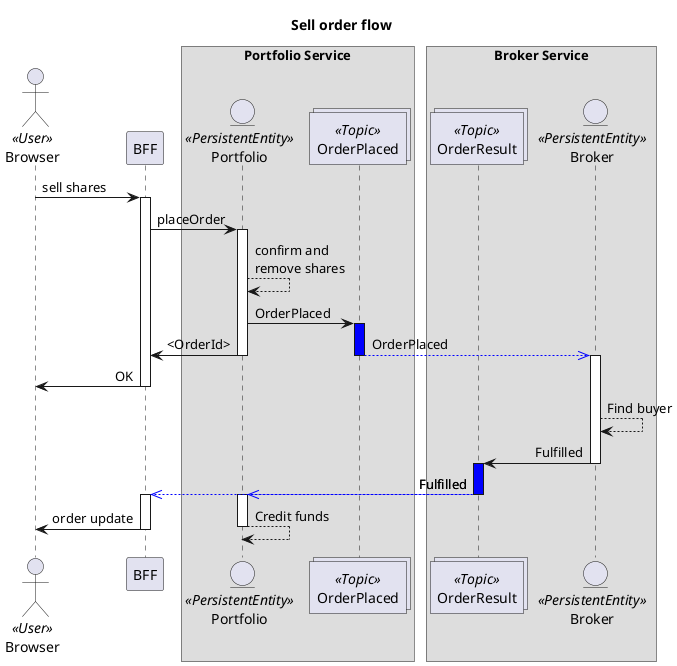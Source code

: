 @startuml
!pragma teoz true
skinparam SequenceMessageAlign direction
title Sell order flow
actor Browser <<User>> order 1
participant BFF order 2
entity Portfolio <<PersistentEntity>> order 3
collections OrderPlaced  <<Topic>> order 4
collections OrderResult <<Topic>> order 5
entity Broker <<PersistentEntity>> order 6
box "Portfolio Service"
  participant Portfolio
  participant OrderPlaced
end box
box "Broker Service"
  participant Broker
  participant OrderResult
end box
Browser -> BFF: sell shares
activate BFF
BFF -> Portfolio: placeOrder
activate Portfolio
Portfolio --> Portfolio : confirm and\nremove shares
Portfolio -> OrderPlaced: OrderPlaced
activate OrderPlaced #blue
Portfolio -> BFF: <OrderId>
& OrderPlaced -[#blue]->> Broker: OrderPlaced
activate Broker
deactivate Portfolio
deactivate OrderPlaced
BFF -> Browser: OK
deactivate BFF
Broker --> Broker: Find buyer
Broker -> OrderResult: Fulfilled
activate OrderResult #blue
deactivate Broker
OrderResult -[#blue]->> Portfolio: Fulfilled
& OrderResult -[#blue]->> BFF: Fulfilled
activate BFF
activate Portfolio
deactivate OrderResult
BFF -> Browser: order update
& Portfolio --> Portfolio: Credit funds
deactivate Portfolio
deactivate BFF
@enduml